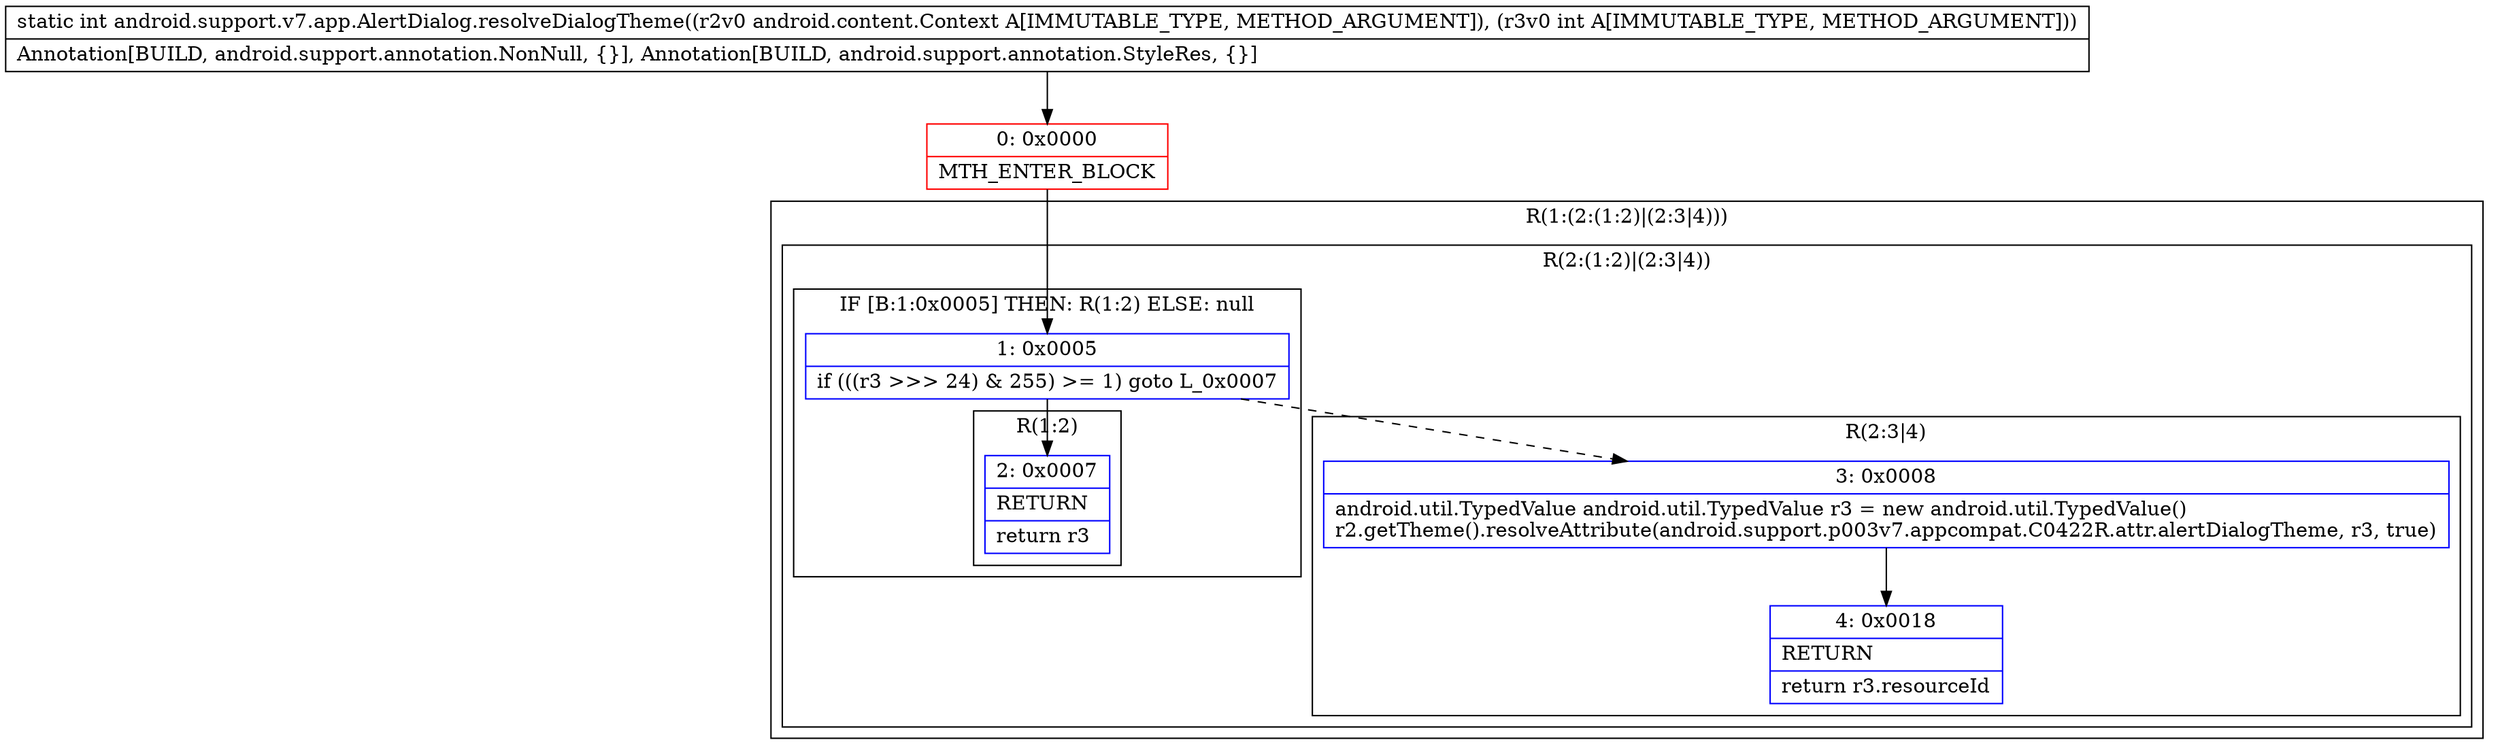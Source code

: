 digraph "CFG forandroid.support.v7.app.AlertDialog.resolveDialogTheme(Landroid\/content\/Context;I)I" {
subgraph cluster_Region_745285879 {
label = "R(1:(2:(1:2)|(2:3|4)))";
node [shape=record,color=blue];
subgraph cluster_Region_858536989 {
label = "R(2:(1:2)|(2:3|4))";
node [shape=record,color=blue];
subgraph cluster_IfRegion_47227964 {
label = "IF [B:1:0x0005] THEN: R(1:2) ELSE: null";
node [shape=record,color=blue];
Node_1 [shape=record,label="{1\:\ 0x0005|if (((r3 \>\>\> 24) & 255) \>= 1) goto L_0x0007\l}"];
subgraph cluster_Region_154978458 {
label = "R(1:2)";
node [shape=record,color=blue];
Node_2 [shape=record,label="{2\:\ 0x0007|RETURN\l|return r3\l}"];
}
}
subgraph cluster_Region_50349587 {
label = "R(2:3|4)";
node [shape=record,color=blue];
Node_3 [shape=record,label="{3\:\ 0x0008|android.util.TypedValue android.util.TypedValue r3 = new android.util.TypedValue()\lr2.getTheme().resolveAttribute(android.support.p003v7.appcompat.C0422R.attr.alertDialogTheme, r3, true)\l}"];
Node_4 [shape=record,label="{4\:\ 0x0018|RETURN\l|return r3.resourceId\l}"];
}
}
}
Node_0 [shape=record,color=red,label="{0\:\ 0x0000|MTH_ENTER_BLOCK\l}"];
MethodNode[shape=record,label="{static int android.support.v7.app.AlertDialog.resolveDialogTheme((r2v0 android.content.Context A[IMMUTABLE_TYPE, METHOD_ARGUMENT]), (r3v0 int A[IMMUTABLE_TYPE, METHOD_ARGUMENT]))  | Annotation[BUILD, android.support.annotation.NonNull, \{\}], Annotation[BUILD, android.support.annotation.StyleRes, \{\}]\l}"];
MethodNode -> Node_0;
Node_1 -> Node_2;
Node_1 -> Node_3[style=dashed];
Node_3 -> Node_4;
Node_0 -> Node_1;
}

